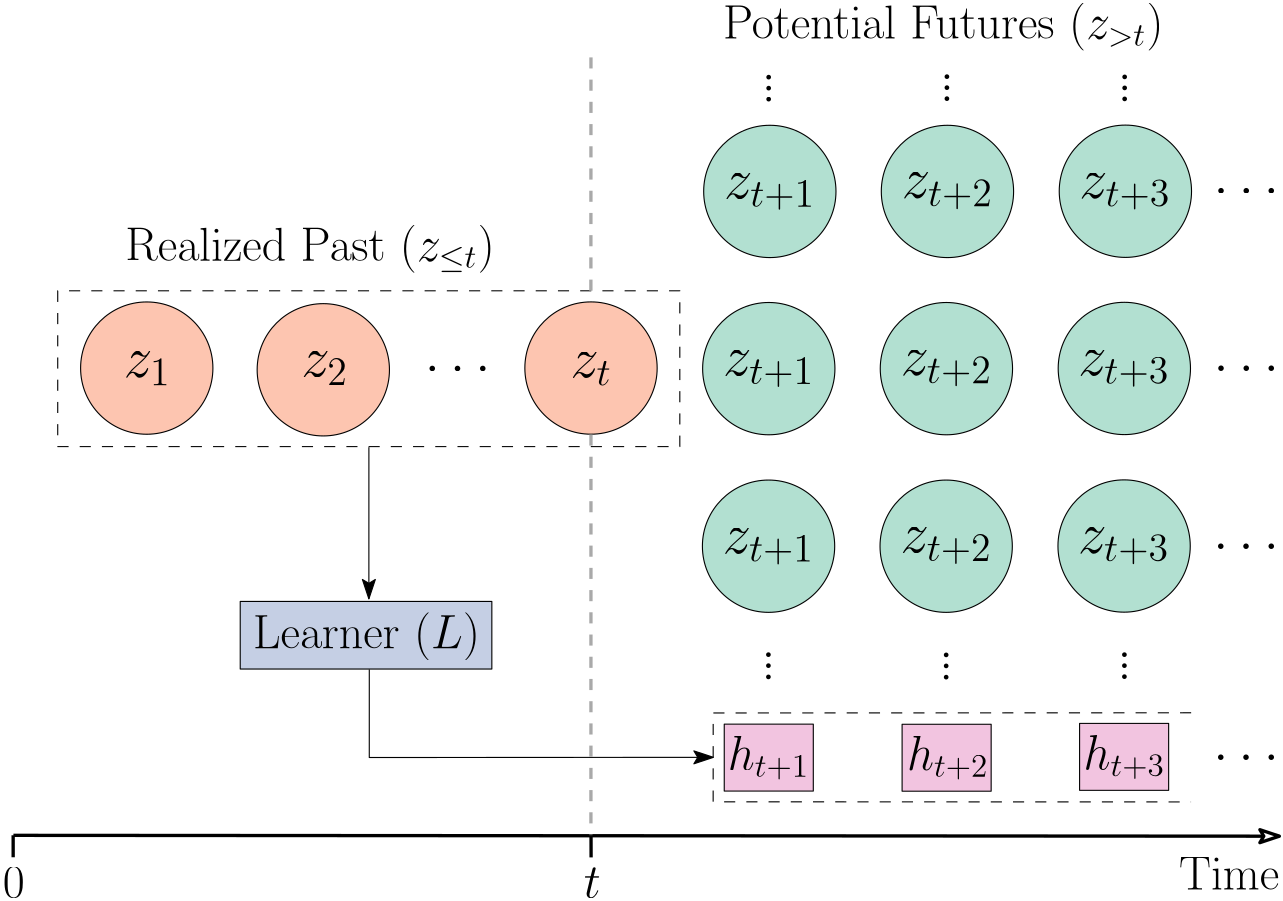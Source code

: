 <?xml version="1.0"?>
<!DOCTYPE ipe SYSTEM "ipe.dtd">
<ipe version="70218" creator="Ipe 7.2.29">
<info created="D:20241014054058" modified="D:20241014143209"/>
<ipestyle name="basic">
<symbol name="arrow/arc(spx)">
<path stroke="sym-stroke" fill="sym-stroke" pen="sym-pen">
0 0 m
-1 0.333 l
-1 -0.333 l
h
</path>
</symbol>
<symbol name="arrow/farc(spx)">
<path stroke="sym-stroke" fill="white" pen="sym-pen">
0 0 m
-1 0.333 l
-1 -0.333 l
h
</path>
</symbol>
<symbol name="arrow/ptarc(spx)">
<path stroke="sym-stroke" fill="sym-stroke" pen="sym-pen">
0 0 m
-1 0.333 l
-0.8 0 l
-1 -0.333 l
h
</path>
</symbol>
<symbol name="arrow/fptarc(spx)">
<path stroke="sym-stroke" fill="white" pen="sym-pen">
0 0 m
-1 0.333 l
-0.8 0 l
-1 -0.333 l
h
</path>
</symbol>
<symbol name="mark/circle(sx)" transformations="translations">
<path fill="sym-stroke">
0.6 0 0 0.6 0 0 e
0.4 0 0 0.4 0 0 e
</path>
</symbol>
<symbol name="mark/disk(sx)" transformations="translations">
<path fill="sym-stroke">
0.6 0 0 0.6 0 0 e
</path>
</symbol>
<symbol name="mark/fdisk(sfx)" transformations="translations">
<group>
<path fill="sym-fill">
0.5 0 0 0.5 0 0 e
</path>
<path fill="sym-stroke" fillrule="eofill">
0.6 0 0 0.6 0 0 e
0.4 0 0 0.4 0 0 e
</path>
</group>
</symbol>
<symbol name="mark/box(sx)" transformations="translations">
<path fill="sym-stroke" fillrule="eofill">
-0.6 -0.6 m
0.6 -0.6 l
0.6 0.6 l
-0.6 0.6 l
h
-0.4 -0.4 m
0.4 -0.4 l
0.4 0.4 l
-0.4 0.4 l
h
</path>
</symbol>
<symbol name="mark/square(sx)" transformations="translations">
<path fill="sym-stroke">
-0.6 -0.6 m
0.6 -0.6 l
0.6 0.6 l
-0.6 0.6 l
h
</path>
</symbol>
<symbol name="mark/fsquare(sfx)" transformations="translations">
<group>
<path fill="sym-fill">
-0.5 -0.5 m
0.5 -0.5 l
0.5 0.5 l
-0.5 0.5 l
h
</path>
<path fill="sym-stroke" fillrule="eofill">
-0.6 -0.6 m
0.6 -0.6 l
0.6 0.6 l
-0.6 0.6 l
h
-0.4 -0.4 m
0.4 -0.4 l
0.4 0.4 l
-0.4 0.4 l
h
</path>
</group>
</symbol>
<symbol name="mark/cross(sx)" transformations="translations">
<group>
<path fill="sym-stroke">
-0.43 -0.57 m
0.57 0.43 l
0.43 0.57 l
-0.57 -0.43 l
h
</path>
<path fill="sym-stroke">
-0.43 0.57 m
0.57 -0.43 l
0.43 -0.57 l
-0.57 0.43 l
h
</path>
</group>
</symbol>
<symbol name="arrow/fnormal(spx)">
<path stroke="sym-stroke" fill="white" pen="sym-pen">
0 0 m
-1 0.333 l
-1 -0.333 l
h
</path>
</symbol>
<symbol name="arrow/pointed(spx)">
<path stroke="sym-stroke" fill="sym-stroke" pen="sym-pen">
0 0 m
-1 0.333 l
-0.8 0 l
-1 -0.333 l
h
</path>
</symbol>
<symbol name="arrow/fpointed(spx)">
<path stroke="sym-stroke" fill="white" pen="sym-pen">
0 0 m
-1 0.333 l
-0.8 0 l
-1 -0.333 l
h
</path>
</symbol>
<symbol name="arrow/linear(spx)">
<path stroke="sym-stroke" pen="sym-pen">
-1 0.333 m
0 0 l
-1 -0.333 l
</path>
</symbol>
<symbol name="arrow/fdouble(spx)">
<path stroke="sym-stroke" fill="white" pen="sym-pen">
0 0 m
-1 0.333 l
-1 -0.333 l
h
-1 0 m
-2 0.333 l
-2 -0.333 l
h
</path>
</symbol>
<symbol name="arrow/double(spx)">
<path stroke="sym-stroke" fill="sym-stroke" pen="sym-pen">
0 0 m
-1 0.333 l
-1 -0.333 l
h
-1 0 m
-2 0.333 l
-2 -0.333 l
h
</path>
</symbol>
<symbol name="arrow/mid-normal(spx)">
<path stroke="sym-stroke" fill="sym-stroke" pen="sym-pen">
0.5 0 m
-0.5 0.333 l
-0.5 -0.333 l
h
</path>
</symbol>
<symbol name="arrow/mid-fnormal(spx)">
<path stroke="sym-stroke" fill="white" pen="sym-pen">
0.5 0 m
-0.5 0.333 l
-0.5 -0.333 l
h
</path>
</symbol>
<symbol name="arrow/mid-pointed(spx)">
<path stroke="sym-stroke" fill="sym-stroke" pen="sym-pen">
0.5 0 m
-0.5 0.333 l
-0.3 0 l
-0.5 -0.333 l
h
</path>
</symbol>
<symbol name="arrow/mid-fpointed(spx)">
<path stroke="sym-stroke" fill="white" pen="sym-pen">
0.5 0 m
-0.5 0.333 l
-0.3 0 l
-0.5 -0.333 l
h
</path>
</symbol>
<symbol name="arrow/mid-double(spx)">
<path stroke="sym-stroke" fill="sym-stroke" pen="sym-pen">
1 0 m
0 0.333 l
0 -0.333 l
h
0 0 m
-1 0.333 l
-1 -0.333 l
h
</path>
</symbol>
<symbol name="arrow/mid-fdouble(spx)">
<path stroke="sym-stroke" fill="white" pen="sym-pen">
1 0 m
0 0.333 l
0 -0.333 l
h
0 0 m
-1 0.333 l
-1 -0.333 l
h
</path>
</symbol>
<anglesize name="22.5 deg" value="22.5"/>
<anglesize name="30 deg" value="30"/>
<anglesize name="45 deg" value="45"/>
<anglesize name="60 deg" value="60"/>
<anglesize name="90 deg" value="90"/>
<arrowsize name="large" value="10"/>
<arrowsize name="small" value="5"/>
<arrowsize name="tiny" value="3"/>
<color name="blue" value="0 0 1"/>
<color name="brown" value="0.647 0.165 0.165"/>
<color name="darkblue" value="0 0 0.545"/>
<color name="darkcyan" value="0 0.545 0.545"/>
<color name="darkgray" value="0.663"/>
<color name="darkgreen" value="0 0.392 0"/>
<color name="darkmagenta" value="0.545 0 0.545"/>
<color name="darkorange" value="1 0.549 0"/>
<color name="darkred" value="0.545 0 0"/>
<color name="gold" value="1 0.843 0"/>
<color name="gray" value="0.745"/>
<color name="green" value="0 1 0"/>
<color name="lightblue" value="0.678 0.847 0.902"/>
<color name="lightcyan" value="0.878 1 1"/>
<color name="lightgray" value="0.827"/>
<color name="lightgreen" value="0.565 0.933 0.565"/>
<color name="lightyellow" value="1 1 0.878"/>
<color name="navy" value="0 0 0.502"/>
<color name="orange" value="1 0.647 0"/>
<color name="pink" value="1 0.753 0.796"/>
<color name="purple" value="0.627 0.125 0.941"/>
<color name="red" value="1 0 0"/>
<color name="seagreen" value="0.18 0.545 0.341"/>
<color name="turquoise" value="0.251 0.878 0.816"/>
<color name="violet" value="0.933 0.51 0.933"/>
<color name="yellow" value="1 1 0"/>
<dashstyle name="dash dot dotted" value="[4 2 1 2 1 2] 0"/>
<dashstyle name="dash dotted" value="[4 2 1 2] 0"/>
<dashstyle name="dashed" value="[4] 0"/>
<dashstyle name="dotted" value="[1 3] 0"/>
<gridsize name="10 pts (~3.5 mm)" value="10"/>
<gridsize name="14 pts (~5 mm)" value="14"/>
<gridsize name="16 pts (~6 mm)" value="16"/>
<gridsize name="20 pts (~7 mm)" value="20"/>
<gridsize name="28 pts (~10 mm)" value="28"/>
<gridsize name="32 pts (~12 mm)" value="32"/>
<gridsize name="4 pts" value="4"/>
<gridsize name="56 pts (~20 mm)" value="56"/>
<gridsize name="8 pts (~3 mm)" value="8"/>
<opacity name="10%" value="0.1"/>
<opacity name="30%" value="0.3"/>
<opacity name="50%" value="0.5"/>
<opacity name="75%" value="0.75"/>
<pen name="fat" value="1.2"/>
<pen name="heavier" value="0.8"/>
<pen name="ultrafat" value="2"/>
<symbolsize name="large" value="5"/>
<symbolsize name="small" value="2"/>
<symbolsize name="tiny" value="1.1"/>
<textsize name="Huge" value="\Huge"/>
<textsize name="LARGE" value="\LARGE"/>
<textsize name="Large" value="\Large"/>
<textsize name="footnote" value="\footnotesize"/>
<textsize name="huge" value="\huge"/>
<textsize name="large" value="\large"/>
<textsize name="script" value="\scriptsize"/>
<textsize name="small" value="\small"/>
<textsize name="tiny" value="\tiny"/>
<textstyle name="center" begin="\begin{center}" end="\end{center}"/>
<textstyle name="item" begin="\begin{itemize}\item{}" end="\end{itemize}"/>
<textstyle name="itemize" begin="\begin{itemize}" end="\end{itemize}"/>
<tiling name="falling" angle="-60" step="4" width="1"/>
<tiling name="rising" angle="30" step="4" width="1"/>
</ipestyle>
<page>
<layer name="alpha"/>
<view layers="alpha" active="alpha"/>
<path layer="alpha" matrix="1 0 0 1 0.022047 -76.1025" stroke="black" fill="0.904 0.542 0.764" opacity="50%" stroke-opacity="opaque">
287.963 636.067 m
287.963 611.973 l
320.021 611.973 l
320.021 636.067 l
h
</path>
<path matrix="1 0 0 1 64.0504 -76.1479" stroke="black" fill="0.904 0.542 0.764" opacity="50%" stroke-opacity="opaque">
287.963 636.067 m
287.963 611.973 l
320.021 611.973 l
320.021 636.067 l
h
</path>
<path matrix="1 0 0 1 127.946 -75.8377" stroke="black" fill="0.904 0.542 0.764" opacity="50%" stroke-opacity="opaque">
287.963 636.067 m
287.963 611.973 l
320.021 611.973 l
320.021 636.067 l
h
</path>
<path matrix="1.19628 0 0 1.22493 -30.1045 -169.988" stroke="black" fill="0.553 0.629 0.796" opacity="50%" stroke-opacity="opaque">
120.242 631.975 m
120.242 612.111 l
195.961 612.111 l
195.961 631.975 l
h
</path>
<path matrix="1 0 0 1 224 -96.0777" stroke="black" fill="0.4 0.76 0.647" opacity="50%" stroke-opacity="opaque">
23.8135 0 0 23.8135 80.0175 784.025 e
</path>
<path matrix="1 0 0 1 287.945 -96.0823" stroke="black" fill="0.4 0.76 0.647" opacity="50%" stroke-opacity="opaque">
23.8135 0 0 23.8135 80.0175 784.025 e
</path>
<path matrix="1 0 0 1 352 -96.0126" stroke="black" fill="0.4 0.76 0.647" opacity="50%" stroke-opacity="opaque">
23.8135 0 0 23.8135 80.0175 784.025 e
</path>
<path matrix="1 0 0 1 224.377 -32.2842" stroke="black" fill="0.4 0.76 0.647" opacity="50%" stroke-opacity="opaque">
23.8135 0 0 23.8135 80.0175 784.025 e
</path>
<path matrix="1 0 0 1 288.322 -32.2888" stroke="black" fill="0.4 0.76 0.647" opacity="50%" stroke-opacity="opaque">
23.8135 0 0 23.8135 80.0175 784.025 e
</path>
<path matrix="1 0 0 1 352.377 -32.2191" stroke="black" fill="0.4 0.76 0.647" opacity="50%" stroke-opacity="opaque">
23.8135 0 0 23.8135 80.0175 784.025 e
</path>
<path matrix="1 0 0 1 223.917 -160.001" stroke="black" fill="0.4 0.76 0.647" opacity="50%" stroke-opacity="opaque">
23.8135 0 0 23.8135 80.0175 784.025 e
</path>
<path matrix="1 0 0 1 287.862 -160.005" stroke="black" fill="0.4 0.76 0.647" opacity="50%" stroke-opacity="opaque">
23.8135 0 0 23.8135 80.0175 784.025 e
</path>
<path matrix="1 0 0 1 351.917 -159.936" stroke="black" fill="0.4 0.76 0.647" opacity="50%" stroke-opacity="opaque">
23.8135 0 0 23.8135 80.0175 784.025 e
</path>
<path matrix="1 0 0 1 63.6275 -96.4925" stroke="black" fill="0.99 0.553 0.383" opacity="50%" stroke-opacity="opaque">
23.8135 0 0 23.8135 80.0175 784.025 e
</path>
<path matrix="1 0 0 1 160.002 -95.8665" stroke="black" fill="0.99 0.553 0.383" opacity="50%" stroke-opacity="opaque">
23.8135 0 0 23.8135 80.0175 784.025 e
</path>
<path matrix="1 0 0 1 0.0712006 -95.8832" stroke="black" fill="0.99 0.553 0.383" opacity="50%" stroke-opacity="opaque">
23.8135 0 0 23.8135 80.0175 784.025 e
</path>
<text matrix="1 0 0 1 -7.30388 -61.055" transformations="translations" pos="79.1536 746.109" stroke="black" type="label" width="16.92" height="8.896" depth="3.1" valign="baseline" size="huge" style="math">z_1</text>
<text matrix="1 0 0 1 9.46882 -55.4312" transformations="translations" pos="126.202 740.572" stroke="black" type="label" width="16.92" height="8.896" depth="3.1" valign="baseline" size="huge" style="math">z_2</text>
<text matrix="1 0 0 1 -6.62699 -55.3297" transformations="translations" pos="239.255 740.279" stroke="black" type="label" width="14.969" height="8.896" depth="3.1" valign="baseline" size="huge" style="math">z_t</text>
<text matrix="1 0 0 1 18.6033 -8.4573" transformations="translations" pos="268.951 693.997" stroke="black" type="label" width="32.918" height="8.892" depth="4.2" valign="baseline" size="huge" style="math">z_{t+1}</text>
<text matrix="1 0 0 1 1.29455 -5.79494" transformations="translations" pos="350.237 691.552" stroke="black" type="label" width="32.918" height="8.892" depth="4.2" valign="baseline" size="huge" style="math">z_{t+2}</text>
<text matrix="1 0 0 1 -30.7829 -9.48162" transformations="translations" pos="446.202 695.118" stroke="black" type="label" width="32.918" height="8.892" depth="4.2" valign="baseline" size="huge" style="math">z_{t+3}</text>
<path stroke="black" dash="dashed">
48.0367 715.969 m
48.0367 659.883 l
271.99 659.883 l
271.99 715.969 l
h
</path>
<text matrix="1 0 0 1 -44.3664 0.45478" transformations="translations" pos="116.725 726.368" stroke="black" type="label" width="132.973" height="12.896" depth="4.29" valign="baseline" size="LARGE">Realized Past $(z_{\leq t})$</text>
<text matrix="1 0 0 1 18.9807 55.3362" transformations="translations" pos="268.951 693.997" stroke="black" type="label" width="32.918" height="8.892" depth="4.2" valign="baseline" size="huge" style="math">z_{t+1}</text>
<text matrix="1 0 0 1 1.67196 57.9985" transformations="translations" pos="350.237 691.552" stroke="black" type="label" width="32.918" height="8.892" depth="4.2" valign="baseline" size="huge" style="math">z_{t+2}</text>
<text matrix="1 0 0 1 -30.4055 54.3118" transformations="translations" pos="446.202 695.118" stroke="black" type="label" width="32.918" height="8.892" depth="4.2" valign="baseline" size="huge" style="math">z_{t+3}</text>
<text matrix="1 0 0 1 18.5205 -72.3804" transformations="translations" pos="268.951 693.997" stroke="black" type="label" width="32.918" height="8.892" depth="4.2" valign="baseline" size="huge" style="math">z_{t+1}</text>
<text matrix="1 0 0 1 1.21178 -69.7181" transformations="translations" pos="350.237 691.552" stroke="black" type="label" width="32.918" height="8.892" depth="4.2" valign="baseline" size="huge" style="math">z_{t+2}</text>
<text matrix="1 0 0 1 -30.8657 -73.4048" transformations="translations" pos="446.202 695.118" stroke="black" type="label" width="32.918" height="8.892" depth="4.2" valign="baseline" size="huge" style="math">z_{t+3}</text>
<text matrix="1 0 0 1 42.8917 109.198" transformations="translations" pos="137.221 577.847" stroke="black" type="label" width="23.747" height="2.009" depth="0" valign="baseline" size="huge" style="math">\dots</text>
<text matrix="1 0 0 1 -9.36433 -32.6202" transformations="translations" pos="310.718 816.72" stroke="black" type="label" width="5.158" height="15.642" depth="0" valign="baseline" size="huge" style="math">\vdots</text>
<text matrix="1 0 0 1 54.8156 -32.4421" transformations="translations" pos="310.718 816.72" stroke="black" type="label" width="5.158" height="15.642" depth="0" valign="baseline" size="huge" style="math">\vdots</text>
<text matrix="1 0 0 1 118.798 -32.5504" transformations="translations" pos="310.718 816.72" stroke="black" type="label" width="5.158" height="15.642" depth="0" valign="baseline" size="huge" style="math">\vdots</text>
<text matrix="1 0 0 1 -9.3704 -240.554" transformations="translations" pos="310.718 816.72" stroke="black" type="label" width="5.158" height="15.642" depth="0" valign="baseline" size="huge" style="math">\vdots</text>
<text matrix="1 0 0 1 54.5879 -240.646" transformations="translations" pos="310.718 816.72" stroke="black" type="label" width="5.158" height="15.642" depth="0" valign="baseline" size="huge" style="math">\vdots</text>
<text matrix="1 0 0 1 118.714 -240.519" transformations="translations" pos="310.718 816.72" stroke="black" type="label" width="5.158" height="15.642" depth="0" valign="baseline" size="huge" style="math">\vdots</text>
<text matrix="1 0 0 1 326.803 173.158" transformations="translations" pos="137.221 577.847" stroke="black" type="label" width="23.747" height="2.009" depth="0" valign="baseline" size="huge" style="math">\dots</text>
<text matrix="1 0 0 1 326.79 109.215" transformations="translations" pos="137.221 577.847" stroke="black" type="label" width="23.747" height="2.009" depth="0" valign="baseline" size="huge" style="math">\dots</text>
<text matrix="1 0 0 1 326.732 45.2096" transformations="translations" pos="137.221 577.847" stroke="black" type="label" width="23.747" height="2.009" depth="0" valign="baseline" size="huge" style="math">\dots</text>
<text matrix="1 0 0 1 170.822 80.3925" transformations="translations" pos="116.725 726.368" stroke="black" type="label" width="158.514" height="12.896" depth="4.29" valign="baseline" size="LARGE">Potential Futures $(z_{&gt; t})$</text>
<text matrix="1 0 0 1 -11.2252 8.73919" transformations="translations" pos="300.504 534.904" stroke="black" type="label" width="29.386" height="11.961" depth="3.49" valign="baseline" size="LARGE" style="math">h_{t+1} </text>
<text matrix="1 0 0 1 -26.3374 6.80088" transformations="translations" pos="380.1 536.794" stroke="black" type="label" width="29.386" height="11.961" depth="3.49" valign="baseline" size="LARGE" style="math">h_{t+2}</text>
<text matrix="1 0 0 1 -42.9447 5.56698" transformations="translations" pos="460.291 538.241" stroke="black" type="label" width="29.386" height="11.961" depth="3.49" valign="baseline" size="LARGE" style="math">h_{t+3}</text>
<text matrix="1 0 0 1 -6.65072 -29.766" transformations="translations" pos="124.992 617.036" stroke="black" type="label" width="81.649" height="12.896" depth="4.29" valign="baseline" size="LARGE">Learner $(L)$</text>
<path stroke="black" arrow="pointed/normal">
160.059 659.668 m
160.05 605.052 l
</path>
<path matrix="0.970212 0 0 0.87642 4.77199 67.6624" stroke="black" arrow="pointed/normal">
160.203 584.205 m
160.197 548.013 l
287.851 548.082 l
</path>
<path stroke="black" dash="dashed">
456.067 564.054 m
284.006 563.99 l
283.993 531.998 l
456.028 531.963 l
</path>
<text matrix="1 0 0 1 326.746 -30.8253" transformations="translations" pos="137.221 577.847" stroke="black" type="label" width="23.747" height="2.009" depth="0" valign="baseline" size="huge" style="math">\dots</text>
<path matrix="1.03626 0 0 12.547 -17.6875 -6003.77" stroke="black" pen="fat" arrow="fptarc/normal">
48.035 519.941 m
487.818 519.917 l
</path>
<text matrix="1 0 0 1 -2.72089 -4.45673" transformations="translations" pos="454.438 504.886" stroke="black" type="label" width="36.078" height="11.761" depth="0" valign="baseline" size="LARGE">Time</text>
<path stroke="black" pen="fat">
31.994 519.956 m
31.9972 512.052 l
</path>
<path stroke="black" pen="fat">
240.028 519.782 m
240.05 511.984 l
</path>
<path stroke="darkgray" dash="dashed" pen="fat">
240.004 800.001 m
239.972 712.316 l
</path>
<path stroke="darkgray" dash="dashed" pen="fat">
240.002 664.229 m
239.987 520.009 l
</path>
<text matrix="1 0 0 1 -4.8359 38.1556" transformations="translations" pos="33.0926 459.162" stroke="black" type="label" width="7.895" height="11.097" depth="0" valign="baseline" size="LARGE" style="math">0</text>
<text matrix="1 0 0 1 131.055 11.5011" transformations="translations" pos="106.396 486.123" stroke="black" type="label" width="6.087" height="10.589" depth="0" valign="baseline" size="LARGE" style="math">t</text>
</page>
</ipe>
